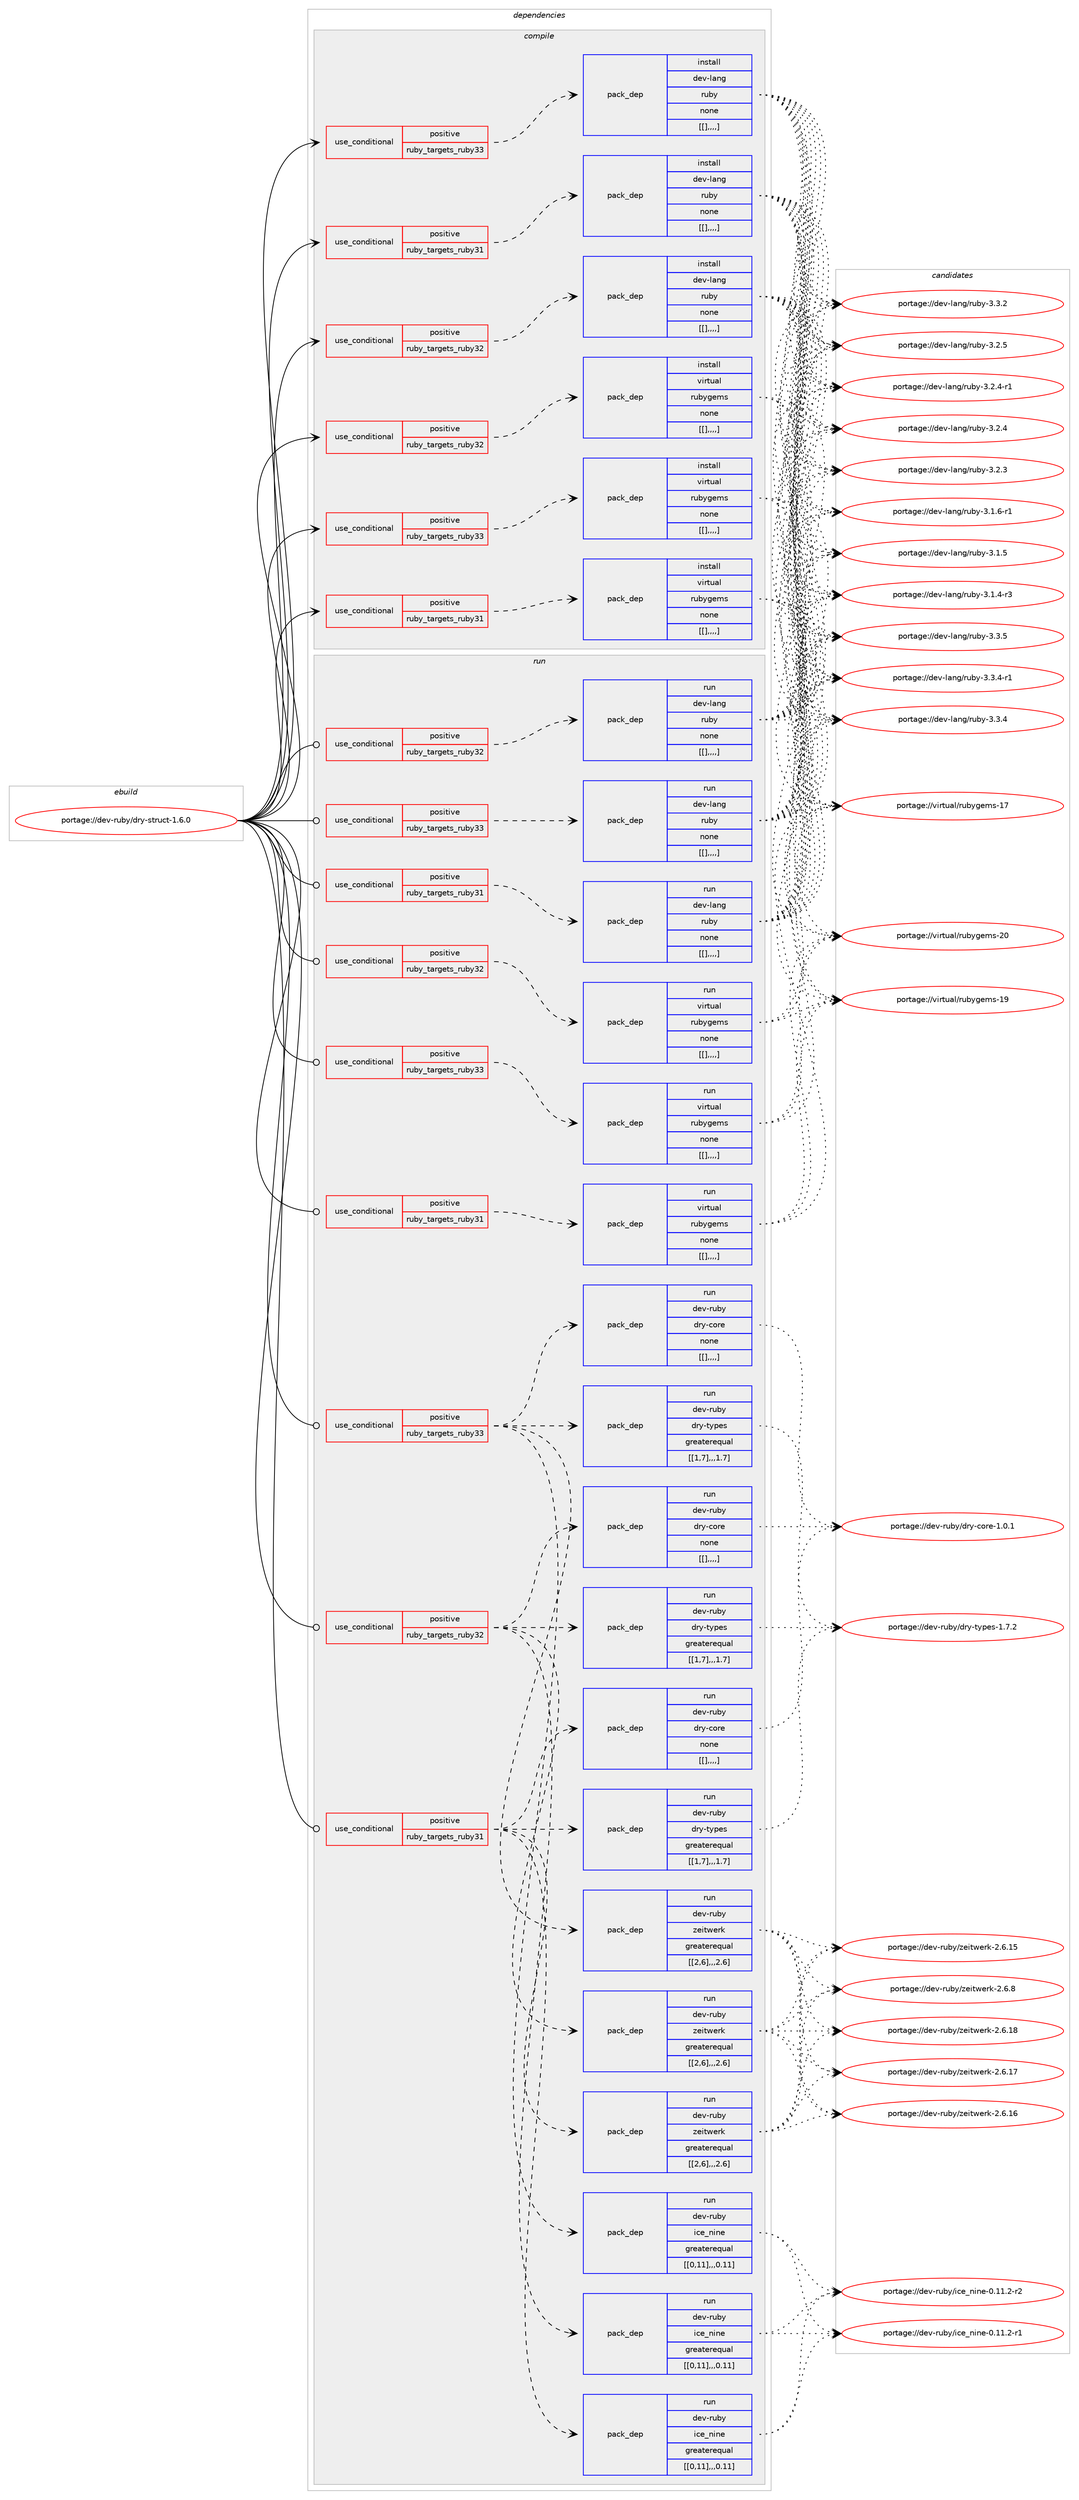 digraph prolog {

# *************
# Graph options
# *************

newrank=true;
concentrate=true;
compound=true;
graph [rankdir=LR,fontname=Helvetica,fontsize=10,ranksep=1.5];#, ranksep=2.5, nodesep=0.2];
edge  [arrowhead=vee];
node  [fontname=Helvetica,fontsize=10];

# **********
# The ebuild
# **********

subgraph cluster_leftcol {
color=gray;
label=<<i>ebuild</i>>;
id [label="portage://dev-ruby/dry-struct-1.6.0", color=red, width=4, href="../dev-ruby/dry-struct-1.6.0.svg"];
}

# ****************
# The dependencies
# ****************

subgraph cluster_midcol {
color=gray;
label=<<i>dependencies</i>>;
subgraph cluster_compile {
fillcolor="#eeeeee";
style=filled;
label=<<i>compile</i>>;
subgraph cond48075 {
dependency184405 [label=<<TABLE BORDER="0" CELLBORDER="1" CELLSPACING="0" CELLPADDING="4"><TR><TD ROWSPAN="3" CELLPADDING="10">use_conditional</TD></TR><TR><TD>positive</TD></TR><TR><TD>ruby_targets_ruby31</TD></TR></TABLE>>, shape=none, color=red];
subgraph pack135040 {
dependency184406 [label=<<TABLE BORDER="0" CELLBORDER="1" CELLSPACING="0" CELLPADDING="4" WIDTH="220"><TR><TD ROWSPAN="6" CELLPADDING="30">pack_dep</TD></TR><TR><TD WIDTH="110">install</TD></TR><TR><TD>dev-lang</TD></TR><TR><TD>ruby</TD></TR><TR><TD>none</TD></TR><TR><TD>[[],,,,]</TD></TR></TABLE>>, shape=none, color=blue];
}
dependency184405:e -> dependency184406:w [weight=20,style="dashed",arrowhead="vee"];
}
id:e -> dependency184405:w [weight=20,style="solid",arrowhead="vee"];
subgraph cond48076 {
dependency184407 [label=<<TABLE BORDER="0" CELLBORDER="1" CELLSPACING="0" CELLPADDING="4"><TR><TD ROWSPAN="3" CELLPADDING="10">use_conditional</TD></TR><TR><TD>positive</TD></TR><TR><TD>ruby_targets_ruby31</TD></TR></TABLE>>, shape=none, color=red];
subgraph pack135041 {
dependency184408 [label=<<TABLE BORDER="0" CELLBORDER="1" CELLSPACING="0" CELLPADDING="4" WIDTH="220"><TR><TD ROWSPAN="6" CELLPADDING="30">pack_dep</TD></TR><TR><TD WIDTH="110">install</TD></TR><TR><TD>virtual</TD></TR><TR><TD>rubygems</TD></TR><TR><TD>none</TD></TR><TR><TD>[[],,,,]</TD></TR></TABLE>>, shape=none, color=blue];
}
dependency184407:e -> dependency184408:w [weight=20,style="dashed",arrowhead="vee"];
}
id:e -> dependency184407:w [weight=20,style="solid",arrowhead="vee"];
subgraph cond48077 {
dependency184409 [label=<<TABLE BORDER="0" CELLBORDER="1" CELLSPACING="0" CELLPADDING="4"><TR><TD ROWSPAN="3" CELLPADDING="10">use_conditional</TD></TR><TR><TD>positive</TD></TR><TR><TD>ruby_targets_ruby32</TD></TR></TABLE>>, shape=none, color=red];
subgraph pack135042 {
dependency184410 [label=<<TABLE BORDER="0" CELLBORDER="1" CELLSPACING="0" CELLPADDING="4" WIDTH="220"><TR><TD ROWSPAN="6" CELLPADDING="30">pack_dep</TD></TR><TR><TD WIDTH="110">install</TD></TR><TR><TD>dev-lang</TD></TR><TR><TD>ruby</TD></TR><TR><TD>none</TD></TR><TR><TD>[[],,,,]</TD></TR></TABLE>>, shape=none, color=blue];
}
dependency184409:e -> dependency184410:w [weight=20,style="dashed",arrowhead="vee"];
}
id:e -> dependency184409:w [weight=20,style="solid",arrowhead="vee"];
subgraph cond48078 {
dependency184411 [label=<<TABLE BORDER="0" CELLBORDER="1" CELLSPACING="0" CELLPADDING="4"><TR><TD ROWSPAN="3" CELLPADDING="10">use_conditional</TD></TR><TR><TD>positive</TD></TR><TR><TD>ruby_targets_ruby32</TD></TR></TABLE>>, shape=none, color=red];
subgraph pack135043 {
dependency184412 [label=<<TABLE BORDER="0" CELLBORDER="1" CELLSPACING="0" CELLPADDING="4" WIDTH="220"><TR><TD ROWSPAN="6" CELLPADDING="30">pack_dep</TD></TR><TR><TD WIDTH="110">install</TD></TR><TR><TD>virtual</TD></TR><TR><TD>rubygems</TD></TR><TR><TD>none</TD></TR><TR><TD>[[],,,,]</TD></TR></TABLE>>, shape=none, color=blue];
}
dependency184411:e -> dependency184412:w [weight=20,style="dashed",arrowhead="vee"];
}
id:e -> dependency184411:w [weight=20,style="solid",arrowhead="vee"];
subgraph cond48079 {
dependency184413 [label=<<TABLE BORDER="0" CELLBORDER="1" CELLSPACING="0" CELLPADDING="4"><TR><TD ROWSPAN="3" CELLPADDING="10">use_conditional</TD></TR><TR><TD>positive</TD></TR><TR><TD>ruby_targets_ruby33</TD></TR></TABLE>>, shape=none, color=red];
subgraph pack135044 {
dependency184414 [label=<<TABLE BORDER="0" CELLBORDER="1" CELLSPACING="0" CELLPADDING="4" WIDTH="220"><TR><TD ROWSPAN="6" CELLPADDING="30">pack_dep</TD></TR><TR><TD WIDTH="110">install</TD></TR><TR><TD>dev-lang</TD></TR><TR><TD>ruby</TD></TR><TR><TD>none</TD></TR><TR><TD>[[],,,,]</TD></TR></TABLE>>, shape=none, color=blue];
}
dependency184413:e -> dependency184414:w [weight=20,style="dashed",arrowhead="vee"];
}
id:e -> dependency184413:w [weight=20,style="solid",arrowhead="vee"];
subgraph cond48080 {
dependency184415 [label=<<TABLE BORDER="0" CELLBORDER="1" CELLSPACING="0" CELLPADDING="4"><TR><TD ROWSPAN="3" CELLPADDING="10">use_conditional</TD></TR><TR><TD>positive</TD></TR><TR><TD>ruby_targets_ruby33</TD></TR></TABLE>>, shape=none, color=red];
subgraph pack135045 {
dependency184416 [label=<<TABLE BORDER="0" CELLBORDER="1" CELLSPACING="0" CELLPADDING="4" WIDTH="220"><TR><TD ROWSPAN="6" CELLPADDING="30">pack_dep</TD></TR><TR><TD WIDTH="110">install</TD></TR><TR><TD>virtual</TD></TR><TR><TD>rubygems</TD></TR><TR><TD>none</TD></TR><TR><TD>[[],,,,]</TD></TR></TABLE>>, shape=none, color=blue];
}
dependency184415:e -> dependency184416:w [weight=20,style="dashed",arrowhead="vee"];
}
id:e -> dependency184415:w [weight=20,style="solid",arrowhead="vee"];
}
subgraph cluster_compileandrun {
fillcolor="#eeeeee";
style=filled;
label=<<i>compile and run</i>>;
}
subgraph cluster_run {
fillcolor="#eeeeee";
style=filled;
label=<<i>run</i>>;
subgraph cond48081 {
dependency184417 [label=<<TABLE BORDER="0" CELLBORDER="1" CELLSPACING="0" CELLPADDING="4"><TR><TD ROWSPAN="3" CELLPADDING="10">use_conditional</TD></TR><TR><TD>positive</TD></TR><TR><TD>ruby_targets_ruby31</TD></TR></TABLE>>, shape=none, color=red];
subgraph pack135046 {
dependency184418 [label=<<TABLE BORDER="0" CELLBORDER="1" CELLSPACING="0" CELLPADDING="4" WIDTH="220"><TR><TD ROWSPAN="6" CELLPADDING="30">pack_dep</TD></TR><TR><TD WIDTH="110">run</TD></TR><TR><TD>dev-lang</TD></TR><TR><TD>ruby</TD></TR><TR><TD>none</TD></TR><TR><TD>[[],,,,]</TD></TR></TABLE>>, shape=none, color=blue];
}
dependency184417:e -> dependency184418:w [weight=20,style="dashed",arrowhead="vee"];
}
id:e -> dependency184417:w [weight=20,style="solid",arrowhead="odot"];
subgraph cond48082 {
dependency184419 [label=<<TABLE BORDER="0" CELLBORDER="1" CELLSPACING="0" CELLPADDING="4"><TR><TD ROWSPAN="3" CELLPADDING="10">use_conditional</TD></TR><TR><TD>positive</TD></TR><TR><TD>ruby_targets_ruby31</TD></TR></TABLE>>, shape=none, color=red];
subgraph pack135047 {
dependency184420 [label=<<TABLE BORDER="0" CELLBORDER="1" CELLSPACING="0" CELLPADDING="4" WIDTH="220"><TR><TD ROWSPAN="6" CELLPADDING="30">pack_dep</TD></TR><TR><TD WIDTH="110">run</TD></TR><TR><TD>dev-ruby</TD></TR><TR><TD>dry-core</TD></TR><TR><TD>none</TD></TR><TR><TD>[[],,,,]</TD></TR></TABLE>>, shape=none, color=blue];
}
dependency184419:e -> dependency184420:w [weight=20,style="dashed",arrowhead="vee"];
subgraph pack135048 {
dependency184421 [label=<<TABLE BORDER="0" CELLBORDER="1" CELLSPACING="0" CELLPADDING="4" WIDTH="220"><TR><TD ROWSPAN="6" CELLPADDING="30">pack_dep</TD></TR><TR><TD WIDTH="110">run</TD></TR><TR><TD>dev-ruby</TD></TR><TR><TD>dry-types</TD></TR><TR><TD>greaterequal</TD></TR><TR><TD>[[1,7],,,1.7]</TD></TR></TABLE>>, shape=none, color=blue];
}
dependency184419:e -> dependency184421:w [weight=20,style="dashed",arrowhead="vee"];
subgraph pack135049 {
dependency184422 [label=<<TABLE BORDER="0" CELLBORDER="1" CELLSPACING="0" CELLPADDING="4" WIDTH="220"><TR><TD ROWSPAN="6" CELLPADDING="30">pack_dep</TD></TR><TR><TD WIDTH="110">run</TD></TR><TR><TD>dev-ruby</TD></TR><TR><TD>ice_nine</TD></TR><TR><TD>greaterequal</TD></TR><TR><TD>[[0,11],,,0.11]</TD></TR></TABLE>>, shape=none, color=blue];
}
dependency184419:e -> dependency184422:w [weight=20,style="dashed",arrowhead="vee"];
subgraph pack135050 {
dependency184423 [label=<<TABLE BORDER="0" CELLBORDER="1" CELLSPACING="0" CELLPADDING="4" WIDTH="220"><TR><TD ROWSPAN="6" CELLPADDING="30">pack_dep</TD></TR><TR><TD WIDTH="110">run</TD></TR><TR><TD>dev-ruby</TD></TR><TR><TD>zeitwerk</TD></TR><TR><TD>greaterequal</TD></TR><TR><TD>[[2,6],,,2.6]</TD></TR></TABLE>>, shape=none, color=blue];
}
dependency184419:e -> dependency184423:w [weight=20,style="dashed",arrowhead="vee"];
}
id:e -> dependency184419:w [weight=20,style="solid",arrowhead="odot"];
subgraph cond48083 {
dependency184424 [label=<<TABLE BORDER="0" CELLBORDER="1" CELLSPACING="0" CELLPADDING="4"><TR><TD ROWSPAN="3" CELLPADDING="10">use_conditional</TD></TR><TR><TD>positive</TD></TR><TR><TD>ruby_targets_ruby31</TD></TR></TABLE>>, shape=none, color=red];
subgraph pack135051 {
dependency184425 [label=<<TABLE BORDER="0" CELLBORDER="1" CELLSPACING="0" CELLPADDING="4" WIDTH="220"><TR><TD ROWSPAN="6" CELLPADDING="30">pack_dep</TD></TR><TR><TD WIDTH="110">run</TD></TR><TR><TD>virtual</TD></TR><TR><TD>rubygems</TD></TR><TR><TD>none</TD></TR><TR><TD>[[],,,,]</TD></TR></TABLE>>, shape=none, color=blue];
}
dependency184424:e -> dependency184425:w [weight=20,style="dashed",arrowhead="vee"];
}
id:e -> dependency184424:w [weight=20,style="solid",arrowhead="odot"];
subgraph cond48084 {
dependency184426 [label=<<TABLE BORDER="0" CELLBORDER="1" CELLSPACING="0" CELLPADDING="4"><TR><TD ROWSPAN="3" CELLPADDING="10">use_conditional</TD></TR><TR><TD>positive</TD></TR><TR><TD>ruby_targets_ruby32</TD></TR></TABLE>>, shape=none, color=red];
subgraph pack135052 {
dependency184427 [label=<<TABLE BORDER="0" CELLBORDER="1" CELLSPACING="0" CELLPADDING="4" WIDTH="220"><TR><TD ROWSPAN="6" CELLPADDING="30">pack_dep</TD></TR><TR><TD WIDTH="110">run</TD></TR><TR><TD>dev-lang</TD></TR><TR><TD>ruby</TD></TR><TR><TD>none</TD></TR><TR><TD>[[],,,,]</TD></TR></TABLE>>, shape=none, color=blue];
}
dependency184426:e -> dependency184427:w [weight=20,style="dashed",arrowhead="vee"];
}
id:e -> dependency184426:w [weight=20,style="solid",arrowhead="odot"];
subgraph cond48085 {
dependency184428 [label=<<TABLE BORDER="0" CELLBORDER="1" CELLSPACING="0" CELLPADDING="4"><TR><TD ROWSPAN="3" CELLPADDING="10">use_conditional</TD></TR><TR><TD>positive</TD></TR><TR><TD>ruby_targets_ruby32</TD></TR></TABLE>>, shape=none, color=red];
subgraph pack135053 {
dependency184429 [label=<<TABLE BORDER="0" CELLBORDER="1" CELLSPACING="0" CELLPADDING="4" WIDTH="220"><TR><TD ROWSPAN="6" CELLPADDING="30">pack_dep</TD></TR><TR><TD WIDTH="110">run</TD></TR><TR><TD>dev-ruby</TD></TR><TR><TD>dry-core</TD></TR><TR><TD>none</TD></TR><TR><TD>[[],,,,]</TD></TR></TABLE>>, shape=none, color=blue];
}
dependency184428:e -> dependency184429:w [weight=20,style="dashed",arrowhead="vee"];
subgraph pack135054 {
dependency184430 [label=<<TABLE BORDER="0" CELLBORDER="1" CELLSPACING="0" CELLPADDING="4" WIDTH="220"><TR><TD ROWSPAN="6" CELLPADDING="30">pack_dep</TD></TR><TR><TD WIDTH="110">run</TD></TR><TR><TD>dev-ruby</TD></TR><TR><TD>dry-types</TD></TR><TR><TD>greaterequal</TD></TR><TR><TD>[[1,7],,,1.7]</TD></TR></TABLE>>, shape=none, color=blue];
}
dependency184428:e -> dependency184430:w [weight=20,style="dashed",arrowhead="vee"];
subgraph pack135055 {
dependency184431 [label=<<TABLE BORDER="0" CELLBORDER="1" CELLSPACING="0" CELLPADDING="4" WIDTH="220"><TR><TD ROWSPAN="6" CELLPADDING="30">pack_dep</TD></TR><TR><TD WIDTH="110">run</TD></TR><TR><TD>dev-ruby</TD></TR><TR><TD>ice_nine</TD></TR><TR><TD>greaterequal</TD></TR><TR><TD>[[0,11],,,0.11]</TD></TR></TABLE>>, shape=none, color=blue];
}
dependency184428:e -> dependency184431:w [weight=20,style="dashed",arrowhead="vee"];
subgraph pack135056 {
dependency184432 [label=<<TABLE BORDER="0" CELLBORDER="1" CELLSPACING="0" CELLPADDING="4" WIDTH="220"><TR><TD ROWSPAN="6" CELLPADDING="30">pack_dep</TD></TR><TR><TD WIDTH="110">run</TD></TR><TR><TD>dev-ruby</TD></TR><TR><TD>zeitwerk</TD></TR><TR><TD>greaterequal</TD></TR><TR><TD>[[2,6],,,2.6]</TD></TR></TABLE>>, shape=none, color=blue];
}
dependency184428:e -> dependency184432:w [weight=20,style="dashed",arrowhead="vee"];
}
id:e -> dependency184428:w [weight=20,style="solid",arrowhead="odot"];
subgraph cond48086 {
dependency184433 [label=<<TABLE BORDER="0" CELLBORDER="1" CELLSPACING="0" CELLPADDING="4"><TR><TD ROWSPAN="3" CELLPADDING="10">use_conditional</TD></TR><TR><TD>positive</TD></TR><TR><TD>ruby_targets_ruby32</TD></TR></TABLE>>, shape=none, color=red];
subgraph pack135057 {
dependency184434 [label=<<TABLE BORDER="0" CELLBORDER="1" CELLSPACING="0" CELLPADDING="4" WIDTH="220"><TR><TD ROWSPAN="6" CELLPADDING="30">pack_dep</TD></TR><TR><TD WIDTH="110">run</TD></TR><TR><TD>virtual</TD></TR><TR><TD>rubygems</TD></TR><TR><TD>none</TD></TR><TR><TD>[[],,,,]</TD></TR></TABLE>>, shape=none, color=blue];
}
dependency184433:e -> dependency184434:w [weight=20,style="dashed",arrowhead="vee"];
}
id:e -> dependency184433:w [weight=20,style="solid",arrowhead="odot"];
subgraph cond48087 {
dependency184435 [label=<<TABLE BORDER="0" CELLBORDER="1" CELLSPACING="0" CELLPADDING="4"><TR><TD ROWSPAN="3" CELLPADDING="10">use_conditional</TD></TR><TR><TD>positive</TD></TR><TR><TD>ruby_targets_ruby33</TD></TR></TABLE>>, shape=none, color=red];
subgraph pack135058 {
dependency184436 [label=<<TABLE BORDER="0" CELLBORDER="1" CELLSPACING="0" CELLPADDING="4" WIDTH="220"><TR><TD ROWSPAN="6" CELLPADDING="30">pack_dep</TD></TR><TR><TD WIDTH="110">run</TD></TR><TR><TD>dev-lang</TD></TR><TR><TD>ruby</TD></TR><TR><TD>none</TD></TR><TR><TD>[[],,,,]</TD></TR></TABLE>>, shape=none, color=blue];
}
dependency184435:e -> dependency184436:w [weight=20,style="dashed",arrowhead="vee"];
}
id:e -> dependency184435:w [weight=20,style="solid",arrowhead="odot"];
subgraph cond48088 {
dependency184437 [label=<<TABLE BORDER="0" CELLBORDER="1" CELLSPACING="0" CELLPADDING="4"><TR><TD ROWSPAN="3" CELLPADDING="10">use_conditional</TD></TR><TR><TD>positive</TD></TR><TR><TD>ruby_targets_ruby33</TD></TR></TABLE>>, shape=none, color=red];
subgraph pack135059 {
dependency184438 [label=<<TABLE BORDER="0" CELLBORDER="1" CELLSPACING="0" CELLPADDING="4" WIDTH="220"><TR><TD ROWSPAN="6" CELLPADDING="30">pack_dep</TD></TR><TR><TD WIDTH="110">run</TD></TR><TR><TD>dev-ruby</TD></TR><TR><TD>dry-core</TD></TR><TR><TD>none</TD></TR><TR><TD>[[],,,,]</TD></TR></TABLE>>, shape=none, color=blue];
}
dependency184437:e -> dependency184438:w [weight=20,style="dashed",arrowhead="vee"];
subgraph pack135060 {
dependency184439 [label=<<TABLE BORDER="0" CELLBORDER="1" CELLSPACING="0" CELLPADDING="4" WIDTH="220"><TR><TD ROWSPAN="6" CELLPADDING="30">pack_dep</TD></TR><TR><TD WIDTH="110">run</TD></TR><TR><TD>dev-ruby</TD></TR><TR><TD>dry-types</TD></TR><TR><TD>greaterequal</TD></TR><TR><TD>[[1,7],,,1.7]</TD></TR></TABLE>>, shape=none, color=blue];
}
dependency184437:e -> dependency184439:w [weight=20,style="dashed",arrowhead="vee"];
subgraph pack135061 {
dependency184440 [label=<<TABLE BORDER="0" CELLBORDER="1" CELLSPACING="0" CELLPADDING="4" WIDTH="220"><TR><TD ROWSPAN="6" CELLPADDING="30">pack_dep</TD></TR><TR><TD WIDTH="110">run</TD></TR><TR><TD>dev-ruby</TD></TR><TR><TD>ice_nine</TD></TR><TR><TD>greaterequal</TD></TR><TR><TD>[[0,11],,,0.11]</TD></TR></TABLE>>, shape=none, color=blue];
}
dependency184437:e -> dependency184440:w [weight=20,style="dashed",arrowhead="vee"];
subgraph pack135062 {
dependency184441 [label=<<TABLE BORDER="0" CELLBORDER="1" CELLSPACING="0" CELLPADDING="4" WIDTH="220"><TR><TD ROWSPAN="6" CELLPADDING="30">pack_dep</TD></TR><TR><TD WIDTH="110">run</TD></TR><TR><TD>dev-ruby</TD></TR><TR><TD>zeitwerk</TD></TR><TR><TD>greaterequal</TD></TR><TR><TD>[[2,6],,,2.6]</TD></TR></TABLE>>, shape=none, color=blue];
}
dependency184437:e -> dependency184441:w [weight=20,style="dashed",arrowhead="vee"];
}
id:e -> dependency184437:w [weight=20,style="solid",arrowhead="odot"];
subgraph cond48089 {
dependency184442 [label=<<TABLE BORDER="0" CELLBORDER="1" CELLSPACING="0" CELLPADDING="4"><TR><TD ROWSPAN="3" CELLPADDING="10">use_conditional</TD></TR><TR><TD>positive</TD></TR><TR><TD>ruby_targets_ruby33</TD></TR></TABLE>>, shape=none, color=red];
subgraph pack135063 {
dependency184443 [label=<<TABLE BORDER="0" CELLBORDER="1" CELLSPACING="0" CELLPADDING="4" WIDTH="220"><TR><TD ROWSPAN="6" CELLPADDING="30">pack_dep</TD></TR><TR><TD WIDTH="110">run</TD></TR><TR><TD>virtual</TD></TR><TR><TD>rubygems</TD></TR><TR><TD>none</TD></TR><TR><TD>[[],,,,]</TD></TR></TABLE>>, shape=none, color=blue];
}
dependency184442:e -> dependency184443:w [weight=20,style="dashed",arrowhead="vee"];
}
id:e -> dependency184442:w [weight=20,style="solid",arrowhead="odot"];
}
}

# **************
# The candidates
# **************

subgraph cluster_choices {
rank=same;
color=gray;
label=<<i>candidates</i>>;

subgraph choice135040 {
color=black;
nodesep=1;
choice10010111845108971101034711411798121455146514653 [label="portage://dev-lang/ruby-3.3.5", color=red, width=4,href="../dev-lang/ruby-3.3.5.svg"];
choice100101118451089711010347114117981214551465146524511449 [label="portage://dev-lang/ruby-3.3.4-r1", color=red, width=4,href="../dev-lang/ruby-3.3.4-r1.svg"];
choice10010111845108971101034711411798121455146514652 [label="portage://dev-lang/ruby-3.3.4", color=red, width=4,href="../dev-lang/ruby-3.3.4.svg"];
choice10010111845108971101034711411798121455146514650 [label="portage://dev-lang/ruby-3.3.2", color=red, width=4,href="../dev-lang/ruby-3.3.2.svg"];
choice10010111845108971101034711411798121455146504653 [label="portage://dev-lang/ruby-3.2.5", color=red, width=4,href="../dev-lang/ruby-3.2.5.svg"];
choice100101118451089711010347114117981214551465046524511449 [label="portage://dev-lang/ruby-3.2.4-r1", color=red, width=4,href="../dev-lang/ruby-3.2.4-r1.svg"];
choice10010111845108971101034711411798121455146504652 [label="portage://dev-lang/ruby-3.2.4", color=red, width=4,href="../dev-lang/ruby-3.2.4.svg"];
choice10010111845108971101034711411798121455146504651 [label="portage://dev-lang/ruby-3.2.3", color=red, width=4,href="../dev-lang/ruby-3.2.3.svg"];
choice100101118451089711010347114117981214551464946544511449 [label="portage://dev-lang/ruby-3.1.6-r1", color=red, width=4,href="../dev-lang/ruby-3.1.6-r1.svg"];
choice10010111845108971101034711411798121455146494653 [label="portage://dev-lang/ruby-3.1.5", color=red, width=4,href="../dev-lang/ruby-3.1.5.svg"];
choice100101118451089711010347114117981214551464946524511451 [label="portage://dev-lang/ruby-3.1.4-r3", color=red, width=4,href="../dev-lang/ruby-3.1.4-r3.svg"];
dependency184406:e -> choice10010111845108971101034711411798121455146514653:w [style=dotted,weight="100"];
dependency184406:e -> choice100101118451089711010347114117981214551465146524511449:w [style=dotted,weight="100"];
dependency184406:e -> choice10010111845108971101034711411798121455146514652:w [style=dotted,weight="100"];
dependency184406:e -> choice10010111845108971101034711411798121455146514650:w [style=dotted,weight="100"];
dependency184406:e -> choice10010111845108971101034711411798121455146504653:w [style=dotted,weight="100"];
dependency184406:e -> choice100101118451089711010347114117981214551465046524511449:w [style=dotted,weight="100"];
dependency184406:e -> choice10010111845108971101034711411798121455146504652:w [style=dotted,weight="100"];
dependency184406:e -> choice10010111845108971101034711411798121455146504651:w [style=dotted,weight="100"];
dependency184406:e -> choice100101118451089711010347114117981214551464946544511449:w [style=dotted,weight="100"];
dependency184406:e -> choice10010111845108971101034711411798121455146494653:w [style=dotted,weight="100"];
dependency184406:e -> choice100101118451089711010347114117981214551464946524511451:w [style=dotted,weight="100"];
}
subgraph choice135041 {
color=black;
nodesep=1;
choice118105114116117971084711411798121103101109115455048 [label="portage://virtual/rubygems-20", color=red, width=4,href="../virtual/rubygems-20.svg"];
choice118105114116117971084711411798121103101109115454957 [label="portage://virtual/rubygems-19", color=red, width=4,href="../virtual/rubygems-19.svg"];
choice118105114116117971084711411798121103101109115454955 [label="portage://virtual/rubygems-17", color=red, width=4,href="../virtual/rubygems-17.svg"];
dependency184408:e -> choice118105114116117971084711411798121103101109115455048:w [style=dotted,weight="100"];
dependency184408:e -> choice118105114116117971084711411798121103101109115454957:w [style=dotted,weight="100"];
dependency184408:e -> choice118105114116117971084711411798121103101109115454955:w [style=dotted,weight="100"];
}
subgraph choice135042 {
color=black;
nodesep=1;
choice10010111845108971101034711411798121455146514653 [label="portage://dev-lang/ruby-3.3.5", color=red, width=4,href="../dev-lang/ruby-3.3.5.svg"];
choice100101118451089711010347114117981214551465146524511449 [label="portage://dev-lang/ruby-3.3.4-r1", color=red, width=4,href="../dev-lang/ruby-3.3.4-r1.svg"];
choice10010111845108971101034711411798121455146514652 [label="portage://dev-lang/ruby-3.3.4", color=red, width=4,href="../dev-lang/ruby-3.3.4.svg"];
choice10010111845108971101034711411798121455146514650 [label="portage://dev-lang/ruby-3.3.2", color=red, width=4,href="../dev-lang/ruby-3.3.2.svg"];
choice10010111845108971101034711411798121455146504653 [label="portage://dev-lang/ruby-3.2.5", color=red, width=4,href="../dev-lang/ruby-3.2.5.svg"];
choice100101118451089711010347114117981214551465046524511449 [label="portage://dev-lang/ruby-3.2.4-r1", color=red, width=4,href="../dev-lang/ruby-3.2.4-r1.svg"];
choice10010111845108971101034711411798121455146504652 [label="portage://dev-lang/ruby-3.2.4", color=red, width=4,href="../dev-lang/ruby-3.2.4.svg"];
choice10010111845108971101034711411798121455146504651 [label="portage://dev-lang/ruby-3.2.3", color=red, width=4,href="../dev-lang/ruby-3.2.3.svg"];
choice100101118451089711010347114117981214551464946544511449 [label="portage://dev-lang/ruby-3.1.6-r1", color=red, width=4,href="../dev-lang/ruby-3.1.6-r1.svg"];
choice10010111845108971101034711411798121455146494653 [label="portage://dev-lang/ruby-3.1.5", color=red, width=4,href="../dev-lang/ruby-3.1.5.svg"];
choice100101118451089711010347114117981214551464946524511451 [label="portage://dev-lang/ruby-3.1.4-r3", color=red, width=4,href="../dev-lang/ruby-3.1.4-r3.svg"];
dependency184410:e -> choice10010111845108971101034711411798121455146514653:w [style=dotted,weight="100"];
dependency184410:e -> choice100101118451089711010347114117981214551465146524511449:w [style=dotted,weight="100"];
dependency184410:e -> choice10010111845108971101034711411798121455146514652:w [style=dotted,weight="100"];
dependency184410:e -> choice10010111845108971101034711411798121455146514650:w [style=dotted,weight="100"];
dependency184410:e -> choice10010111845108971101034711411798121455146504653:w [style=dotted,weight="100"];
dependency184410:e -> choice100101118451089711010347114117981214551465046524511449:w [style=dotted,weight="100"];
dependency184410:e -> choice10010111845108971101034711411798121455146504652:w [style=dotted,weight="100"];
dependency184410:e -> choice10010111845108971101034711411798121455146504651:w [style=dotted,weight="100"];
dependency184410:e -> choice100101118451089711010347114117981214551464946544511449:w [style=dotted,weight="100"];
dependency184410:e -> choice10010111845108971101034711411798121455146494653:w [style=dotted,weight="100"];
dependency184410:e -> choice100101118451089711010347114117981214551464946524511451:w [style=dotted,weight="100"];
}
subgraph choice135043 {
color=black;
nodesep=1;
choice118105114116117971084711411798121103101109115455048 [label="portage://virtual/rubygems-20", color=red, width=4,href="../virtual/rubygems-20.svg"];
choice118105114116117971084711411798121103101109115454957 [label="portage://virtual/rubygems-19", color=red, width=4,href="../virtual/rubygems-19.svg"];
choice118105114116117971084711411798121103101109115454955 [label="portage://virtual/rubygems-17", color=red, width=4,href="../virtual/rubygems-17.svg"];
dependency184412:e -> choice118105114116117971084711411798121103101109115455048:w [style=dotted,weight="100"];
dependency184412:e -> choice118105114116117971084711411798121103101109115454957:w [style=dotted,weight="100"];
dependency184412:e -> choice118105114116117971084711411798121103101109115454955:w [style=dotted,weight="100"];
}
subgraph choice135044 {
color=black;
nodesep=1;
choice10010111845108971101034711411798121455146514653 [label="portage://dev-lang/ruby-3.3.5", color=red, width=4,href="../dev-lang/ruby-3.3.5.svg"];
choice100101118451089711010347114117981214551465146524511449 [label="portage://dev-lang/ruby-3.3.4-r1", color=red, width=4,href="../dev-lang/ruby-3.3.4-r1.svg"];
choice10010111845108971101034711411798121455146514652 [label="portage://dev-lang/ruby-3.3.4", color=red, width=4,href="../dev-lang/ruby-3.3.4.svg"];
choice10010111845108971101034711411798121455146514650 [label="portage://dev-lang/ruby-3.3.2", color=red, width=4,href="../dev-lang/ruby-3.3.2.svg"];
choice10010111845108971101034711411798121455146504653 [label="portage://dev-lang/ruby-3.2.5", color=red, width=4,href="../dev-lang/ruby-3.2.5.svg"];
choice100101118451089711010347114117981214551465046524511449 [label="portage://dev-lang/ruby-3.2.4-r1", color=red, width=4,href="../dev-lang/ruby-3.2.4-r1.svg"];
choice10010111845108971101034711411798121455146504652 [label="portage://dev-lang/ruby-3.2.4", color=red, width=4,href="../dev-lang/ruby-3.2.4.svg"];
choice10010111845108971101034711411798121455146504651 [label="portage://dev-lang/ruby-3.2.3", color=red, width=4,href="../dev-lang/ruby-3.2.3.svg"];
choice100101118451089711010347114117981214551464946544511449 [label="portage://dev-lang/ruby-3.1.6-r1", color=red, width=4,href="../dev-lang/ruby-3.1.6-r1.svg"];
choice10010111845108971101034711411798121455146494653 [label="portage://dev-lang/ruby-3.1.5", color=red, width=4,href="../dev-lang/ruby-3.1.5.svg"];
choice100101118451089711010347114117981214551464946524511451 [label="portage://dev-lang/ruby-3.1.4-r3", color=red, width=4,href="../dev-lang/ruby-3.1.4-r3.svg"];
dependency184414:e -> choice10010111845108971101034711411798121455146514653:w [style=dotted,weight="100"];
dependency184414:e -> choice100101118451089711010347114117981214551465146524511449:w [style=dotted,weight="100"];
dependency184414:e -> choice10010111845108971101034711411798121455146514652:w [style=dotted,weight="100"];
dependency184414:e -> choice10010111845108971101034711411798121455146514650:w [style=dotted,weight="100"];
dependency184414:e -> choice10010111845108971101034711411798121455146504653:w [style=dotted,weight="100"];
dependency184414:e -> choice100101118451089711010347114117981214551465046524511449:w [style=dotted,weight="100"];
dependency184414:e -> choice10010111845108971101034711411798121455146504652:w [style=dotted,weight="100"];
dependency184414:e -> choice10010111845108971101034711411798121455146504651:w [style=dotted,weight="100"];
dependency184414:e -> choice100101118451089711010347114117981214551464946544511449:w [style=dotted,weight="100"];
dependency184414:e -> choice10010111845108971101034711411798121455146494653:w [style=dotted,weight="100"];
dependency184414:e -> choice100101118451089711010347114117981214551464946524511451:w [style=dotted,weight="100"];
}
subgraph choice135045 {
color=black;
nodesep=1;
choice118105114116117971084711411798121103101109115455048 [label="portage://virtual/rubygems-20", color=red, width=4,href="../virtual/rubygems-20.svg"];
choice118105114116117971084711411798121103101109115454957 [label="portage://virtual/rubygems-19", color=red, width=4,href="../virtual/rubygems-19.svg"];
choice118105114116117971084711411798121103101109115454955 [label="portage://virtual/rubygems-17", color=red, width=4,href="../virtual/rubygems-17.svg"];
dependency184416:e -> choice118105114116117971084711411798121103101109115455048:w [style=dotted,weight="100"];
dependency184416:e -> choice118105114116117971084711411798121103101109115454957:w [style=dotted,weight="100"];
dependency184416:e -> choice118105114116117971084711411798121103101109115454955:w [style=dotted,weight="100"];
}
subgraph choice135046 {
color=black;
nodesep=1;
choice10010111845108971101034711411798121455146514653 [label="portage://dev-lang/ruby-3.3.5", color=red, width=4,href="../dev-lang/ruby-3.3.5.svg"];
choice100101118451089711010347114117981214551465146524511449 [label="portage://dev-lang/ruby-3.3.4-r1", color=red, width=4,href="../dev-lang/ruby-3.3.4-r1.svg"];
choice10010111845108971101034711411798121455146514652 [label="portage://dev-lang/ruby-3.3.4", color=red, width=4,href="../dev-lang/ruby-3.3.4.svg"];
choice10010111845108971101034711411798121455146514650 [label="portage://dev-lang/ruby-3.3.2", color=red, width=4,href="../dev-lang/ruby-3.3.2.svg"];
choice10010111845108971101034711411798121455146504653 [label="portage://dev-lang/ruby-3.2.5", color=red, width=4,href="../dev-lang/ruby-3.2.5.svg"];
choice100101118451089711010347114117981214551465046524511449 [label="portage://dev-lang/ruby-3.2.4-r1", color=red, width=4,href="../dev-lang/ruby-3.2.4-r1.svg"];
choice10010111845108971101034711411798121455146504652 [label="portage://dev-lang/ruby-3.2.4", color=red, width=4,href="../dev-lang/ruby-3.2.4.svg"];
choice10010111845108971101034711411798121455146504651 [label="portage://dev-lang/ruby-3.2.3", color=red, width=4,href="../dev-lang/ruby-3.2.3.svg"];
choice100101118451089711010347114117981214551464946544511449 [label="portage://dev-lang/ruby-3.1.6-r1", color=red, width=4,href="../dev-lang/ruby-3.1.6-r1.svg"];
choice10010111845108971101034711411798121455146494653 [label="portage://dev-lang/ruby-3.1.5", color=red, width=4,href="../dev-lang/ruby-3.1.5.svg"];
choice100101118451089711010347114117981214551464946524511451 [label="portage://dev-lang/ruby-3.1.4-r3", color=red, width=4,href="../dev-lang/ruby-3.1.4-r3.svg"];
dependency184418:e -> choice10010111845108971101034711411798121455146514653:w [style=dotted,weight="100"];
dependency184418:e -> choice100101118451089711010347114117981214551465146524511449:w [style=dotted,weight="100"];
dependency184418:e -> choice10010111845108971101034711411798121455146514652:w [style=dotted,weight="100"];
dependency184418:e -> choice10010111845108971101034711411798121455146514650:w [style=dotted,weight="100"];
dependency184418:e -> choice10010111845108971101034711411798121455146504653:w [style=dotted,weight="100"];
dependency184418:e -> choice100101118451089711010347114117981214551465046524511449:w [style=dotted,weight="100"];
dependency184418:e -> choice10010111845108971101034711411798121455146504652:w [style=dotted,weight="100"];
dependency184418:e -> choice10010111845108971101034711411798121455146504651:w [style=dotted,weight="100"];
dependency184418:e -> choice100101118451089711010347114117981214551464946544511449:w [style=dotted,weight="100"];
dependency184418:e -> choice10010111845108971101034711411798121455146494653:w [style=dotted,weight="100"];
dependency184418:e -> choice100101118451089711010347114117981214551464946524511451:w [style=dotted,weight="100"];
}
subgraph choice135047 {
color=black;
nodesep=1;
choice1001011184511411798121471001141214599111114101454946484649 [label="portage://dev-ruby/dry-core-1.0.1", color=red, width=4,href="../dev-ruby/dry-core-1.0.1.svg"];
dependency184420:e -> choice1001011184511411798121471001141214599111114101454946484649:w [style=dotted,weight="100"];
}
subgraph choice135048 {
color=black;
nodesep=1;
choice10010111845114117981214710011412145116121112101115454946554650 [label="portage://dev-ruby/dry-types-1.7.2", color=red, width=4,href="../dev-ruby/dry-types-1.7.2.svg"];
dependency184421:e -> choice10010111845114117981214710011412145116121112101115454946554650:w [style=dotted,weight="100"];
}
subgraph choice135049 {
color=black;
nodesep=1;
choice1001011184511411798121471059910195110105110101454846494946504511450 [label="portage://dev-ruby/ice_nine-0.11.2-r2", color=red, width=4,href="../dev-ruby/ice_nine-0.11.2-r2.svg"];
choice1001011184511411798121471059910195110105110101454846494946504511449 [label="portage://dev-ruby/ice_nine-0.11.2-r1", color=red, width=4,href="../dev-ruby/ice_nine-0.11.2-r1.svg"];
dependency184422:e -> choice1001011184511411798121471059910195110105110101454846494946504511450:w [style=dotted,weight="100"];
dependency184422:e -> choice1001011184511411798121471059910195110105110101454846494946504511449:w [style=dotted,weight="100"];
}
subgraph choice135050 {
color=black;
nodesep=1;
choice10010111845114117981214712210110511611910111410745504654464956 [label="portage://dev-ruby/zeitwerk-2.6.18", color=red, width=4,href="../dev-ruby/zeitwerk-2.6.18.svg"];
choice10010111845114117981214712210110511611910111410745504654464955 [label="portage://dev-ruby/zeitwerk-2.6.17", color=red, width=4,href="../dev-ruby/zeitwerk-2.6.17.svg"];
choice10010111845114117981214712210110511611910111410745504654464954 [label="portage://dev-ruby/zeitwerk-2.6.16", color=red, width=4,href="../dev-ruby/zeitwerk-2.6.16.svg"];
choice10010111845114117981214712210110511611910111410745504654464953 [label="portage://dev-ruby/zeitwerk-2.6.15", color=red, width=4,href="../dev-ruby/zeitwerk-2.6.15.svg"];
choice100101118451141179812147122101105116119101114107455046544656 [label="portage://dev-ruby/zeitwerk-2.6.8", color=red, width=4,href="../dev-ruby/zeitwerk-2.6.8.svg"];
dependency184423:e -> choice10010111845114117981214712210110511611910111410745504654464956:w [style=dotted,weight="100"];
dependency184423:e -> choice10010111845114117981214712210110511611910111410745504654464955:w [style=dotted,weight="100"];
dependency184423:e -> choice10010111845114117981214712210110511611910111410745504654464954:w [style=dotted,weight="100"];
dependency184423:e -> choice10010111845114117981214712210110511611910111410745504654464953:w [style=dotted,weight="100"];
dependency184423:e -> choice100101118451141179812147122101105116119101114107455046544656:w [style=dotted,weight="100"];
}
subgraph choice135051 {
color=black;
nodesep=1;
choice118105114116117971084711411798121103101109115455048 [label="portage://virtual/rubygems-20", color=red, width=4,href="../virtual/rubygems-20.svg"];
choice118105114116117971084711411798121103101109115454957 [label="portage://virtual/rubygems-19", color=red, width=4,href="../virtual/rubygems-19.svg"];
choice118105114116117971084711411798121103101109115454955 [label="portage://virtual/rubygems-17", color=red, width=4,href="../virtual/rubygems-17.svg"];
dependency184425:e -> choice118105114116117971084711411798121103101109115455048:w [style=dotted,weight="100"];
dependency184425:e -> choice118105114116117971084711411798121103101109115454957:w [style=dotted,weight="100"];
dependency184425:e -> choice118105114116117971084711411798121103101109115454955:w [style=dotted,weight="100"];
}
subgraph choice135052 {
color=black;
nodesep=1;
choice10010111845108971101034711411798121455146514653 [label="portage://dev-lang/ruby-3.3.5", color=red, width=4,href="../dev-lang/ruby-3.3.5.svg"];
choice100101118451089711010347114117981214551465146524511449 [label="portage://dev-lang/ruby-3.3.4-r1", color=red, width=4,href="../dev-lang/ruby-3.3.4-r1.svg"];
choice10010111845108971101034711411798121455146514652 [label="portage://dev-lang/ruby-3.3.4", color=red, width=4,href="../dev-lang/ruby-3.3.4.svg"];
choice10010111845108971101034711411798121455146514650 [label="portage://dev-lang/ruby-3.3.2", color=red, width=4,href="../dev-lang/ruby-3.3.2.svg"];
choice10010111845108971101034711411798121455146504653 [label="portage://dev-lang/ruby-3.2.5", color=red, width=4,href="../dev-lang/ruby-3.2.5.svg"];
choice100101118451089711010347114117981214551465046524511449 [label="portage://dev-lang/ruby-3.2.4-r1", color=red, width=4,href="../dev-lang/ruby-3.2.4-r1.svg"];
choice10010111845108971101034711411798121455146504652 [label="portage://dev-lang/ruby-3.2.4", color=red, width=4,href="../dev-lang/ruby-3.2.4.svg"];
choice10010111845108971101034711411798121455146504651 [label="portage://dev-lang/ruby-3.2.3", color=red, width=4,href="../dev-lang/ruby-3.2.3.svg"];
choice100101118451089711010347114117981214551464946544511449 [label="portage://dev-lang/ruby-3.1.6-r1", color=red, width=4,href="../dev-lang/ruby-3.1.6-r1.svg"];
choice10010111845108971101034711411798121455146494653 [label="portage://dev-lang/ruby-3.1.5", color=red, width=4,href="../dev-lang/ruby-3.1.5.svg"];
choice100101118451089711010347114117981214551464946524511451 [label="portage://dev-lang/ruby-3.1.4-r3", color=red, width=4,href="../dev-lang/ruby-3.1.4-r3.svg"];
dependency184427:e -> choice10010111845108971101034711411798121455146514653:w [style=dotted,weight="100"];
dependency184427:e -> choice100101118451089711010347114117981214551465146524511449:w [style=dotted,weight="100"];
dependency184427:e -> choice10010111845108971101034711411798121455146514652:w [style=dotted,weight="100"];
dependency184427:e -> choice10010111845108971101034711411798121455146514650:w [style=dotted,weight="100"];
dependency184427:e -> choice10010111845108971101034711411798121455146504653:w [style=dotted,weight="100"];
dependency184427:e -> choice100101118451089711010347114117981214551465046524511449:w [style=dotted,weight="100"];
dependency184427:e -> choice10010111845108971101034711411798121455146504652:w [style=dotted,weight="100"];
dependency184427:e -> choice10010111845108971101034711411798121455146504651:w [style=dotted,weight="100"];
dependency184427:e -> choice100101118451089711010347114117981214551464946544511449:w [style=dotted,weight="100"];
dependency184427:e -> choice10010111845108971101034711411798121455146494653:w [style=dotted,weight="100"];
dependency184427:e -> choice100101118451089711010347114117981214551464946524511451:w [style=dotted,weight="100"];
}
subgraph choice135053 {
color=black;
nodesep=1;
choice1001011184511411798121471001141214599111114101454946484649 [label="portage://dev-ruby/dry-core-1.0.1", color=red, width=4,href="../dev-ruby/dry-core-1.0.1.svg"];
dependency184429:e -> choice1001011184511411798121471001141214599111114101454946484649:w [style=dotted,weight="100"];
}
subgraph choice135054 {
color=black;
nodesep=1;
choice10010111845114117981214710011412145116121112101115454946554650 [label="portage://dev-ruby/dry-types-1.7.2", color=red, width=4,href="../dev-ruby/dry-types-1.7.2.svg"];
dependency184430:e -> choice10010111845114117981214710011412145116121112101115454946554650:w [style=dotted,weight="100"];
}
subgraph choice135055 {
color=black;
nodesep=1;
choice1001011184511411798121471059910195110105110101454846494946504511450 [label="portage://dev-ruby/ice_nine-0.11.2-r2", color=red, width=4,href="../dev-ruby/ice_nine-0.11.2-r2.svg"];
choice1001011184511411798121471059910195110105110101454846494946504511449 [label="portage://dev-ruby/ice_nine-0.11.2-r1", color=red, width=4,href="../dev-ruby/ice_nine-0.11.2-r1.svg"];
dependency184431:e -> choice1001011184511411798121471059910195110105110101454846494946504511450:w [style=dotted,weight="100"];
dependency184431:e -> choice1001011184511411798121471059910195110105110101454846494946504511449:w [style=dotted,weight="100"];
}
subgraph choice135056 {
color=black;
nodesep=1;
choice10010111845114117981214712210110511611910111410745504654464956 [label="portage://dev-ruby/zeitwerk-2.6.18", color=red, width=4,href="../dev-ruby/zeitwerk-2.6.18.svg"];
choice10010111845114117981214712210110511611910111410745504654464955 [label="portage://dev-ruby/zeitwerk-2.6.17", color=red, width=4,href="../dev-ruby/zeitwerk-2.6.17.svg"];
choice10010111845114117981214712210110511611910111410745504654464954 [label="portage://dev-ruby/zeitwerk-2.6.16", color=red, width=4,href="../dev-ruby/zeitwerk-2.6.16.svg"];
choice10010111845114117981214712210110511611910111410745504654464953 [label="portage://dev-ruby/zeitwerk-2.6.15", color=red, width=4,href="../dev-ruby/zeitwerk-2.6.15.svg"];
choice100101118451141179812147122101105116119101114107455046544656 [label="portage://dev-ruby/zeitwerk-2.6.8", color=red, width=4,href="../dev-ruby/zeitwerk-2.6.8.svg"];
dependency184432:e -> choice10010111845114117981214712210110511611910111410745504654464956:w [style=dotted,weight="100"];
dependency184432:e -> choice10010111845114117981214712210110511611910111410745504654464955:w [style=dotted,weight="100"];
dependency184432:e -> choice10010111845114117981214712210110511611910111410745504654464954:w [style=dotted,weight="100"];
dependency184432:e -> choice10010111845114117981214712210110511611910111410745504654464953:w [style=dotted,weight="100"];
dependency184432:e -> choice100101118451141179812147122101105116119101114107455046544656:w [style=dotted,weight="100"];
}
subgraph choice135057 {
color=black;
nodesep=1;
choice118105114116117971084711411798121103101109115455048 [label="portage://virtual/rubygems-20", color=red, width=4,href="../virtual/rubygems-20.svg"];
choice118105114116117971084711411798121103101109115454957 [label="portage://virtual/rubygems-19", color=red, width=4,href="../virtual/rubygems-19.svg"];
choice118105114116117971084711411798121103101109115454955 [label="portage://virtual/rubygems-17", color=red, width=4,href="../virtual/rubygems-17.svg"];
dependency184434:e -> choice118105114116117971084711411798121103101109115455048:w [style=dotted,weight="100"];
dependency184434:e -> choice118105114116117971084711411798121103101109115454957:w [style=dotted,weight="100"];
dependency184434:e -> choice118105114116117971084711411798121103101109115454955:w [style=dotted,weight="100"];
}
subgraph choice135058 {
color=black;
nodesep=1;
choice10010111845108971101034711411798121455146514653 [label="portage://dev-lang/ruby-3.3.5", color=red, width=4,href="../dev-lang/ruby-3.3.5.svg"];
choice100101118451089711010347114117981214551465146524511449 [label="portage://dev-lang/ruby-3.3.4-r1", color=red, width=4,href="../dev-lang/ruby-3.3.4-r1.svg"];
choice10010111845108971101034711411798121455146514652 [label="portage://dev-lang/ruby-3.3.4", color=red, width=4,href="../dev-lang/ruby-3.3.4.svg"];
choice10010111845108971101034711411798121455146514650 [label="portage://dev-lang/ruby-3.3.2", color=red, width=4,href="../dev-lang/ruby-3.3.2.svg"];
choice10010111845108971101034711411798121455146504653 [label="portage://dev-lang/ruby-3.2.5", color=red, width=4,href="../dev-lang/ruby-3.2.5.svg"];
choice100101118451089711010347114117981214551465046524511449 [label="portage://dev-lang/ruby-3.2.4-r1", color=red, width=4,href="../dev-lang/ruby-3.2.4-r1.svg"];
choice10010111845108971101034711411798121455146504652 [label="portage://dev-lang/ruby-3.2.4", color=red, width=4,href="../dev-lang/ruby-3.2.4.svg"];
choice10010111845108971101034711411798121455146504651 [label="portage://dev-lang/ruby-3.2.3", color=red, width=4,href="../dev-lang/ruby-3.2.3.svg"];
choice100101118451089711010347114117981214551464946544511449 [label="portage://dev-lang/ruby-3.1.6-r1", color=red, width=4,href="../dev-lang/ruby-3.1.6-r1.svg"];
choice10010111845108971101034711411798121455146494653 [label="portage://dev-lang/ruby-3.1.5", color=red, width=4,href="../dev-lang/ruby-3.1.5.svg"];
choice100101118451089711010347114117981214551464946524511451 [label="portage://dev-lang/ruby-3.1.4-r3", color=red, width=4,href="../dev-lang/ruby-3.1.4-r3.svg"];
dependency184436:e -> choice10010111845108971101034711411798121455146514653:w [style=dotted,weight="100"];
dependency184436:e -> choice100101118451089711010347114117981214551465146524511449:w [style=dotted,weight="100"];
dependency184436:e -> choice10010111845108971101034711411798121455146514652:w [style=dotted,weight="100"];
dependency184436:e -> choice10010111845108971101034711411798121455146514650:w [style=dotted,weight="100"];
dependency184436:e -> choice10010111845108971101034711411798121455146504653:w [style=dotted,weight="100"];
dependency184436:e -> choice100101118451089711010347114117981214551465046524511449:w [style=dotted,weight="100"];
dependency184436:e -> choice10010111845108971101034711411798121455146504652:w [style=dotted,weight="100"];
dependency184436:e -> choice10010111845108971101034711411798121455146504651:w [style=dotted,weight="100"];
dependency184436:e -> choice100101118451089711010347114117981214551464946544511449:w [style=dotted,weight="100"];
dependency184436:e -> choice10010111845108971101034711411798121455146494653:w [style=dotted,weight="100"];
dependency184436:e -> choice100101118451089711010347114117981214551464946524511451:w [style=dotted,weight="100"];
}
subgraph choice135059 {
color=black;
nodesep=1;
choice1001011184511411798121471001141214599111114101454946484649 [label="portage://dev-ruby/dry-core-1.0.1", color=red, width=4,href="../dev-ruby/dry-core-1.0.1.svg"];
dependency184438:e -> choice1001011184511411798121471001141214599111114101454946484649:w [style=dotted,weight="100"];
}
subgraph choice135060 {
color=black;
nodesep=1;
choice10010111845114117981214710011412145116121112101115454946554650 [label="portage://dev-ruby/dry-types-1.7.2", color=red, width=4,href="../dev-ruby/dry-types-1.7.2.svg"];
dependency184439:e -> choice10010111845114117981214710011412145116121112101115454946554650:w [style=dotted,weight="100"];
}
subgraph choice135061 {
color=black;
nodesep=1;
choice1001011184511411798121471059910195110105110101454846494946504511450 [label="portage://dev-ruby/ice_nine-0.11.2-r2", color=red, width=4,href="../dev-ruby/ice_nine-0.11.2-r2.svg"];
choice1001011184511411798121471059910195110105110101454846494946504511449 [label="portage://dev-ruby/ice_nine-0.11.2-r1", color=red, width=4,href="../dev-ruby/ice_nine-0.11.2-r1.svg"];
dependency184440:e -> choice1001011184511411798121471059910195110105110101454846494946504511450:w [style=dotted,weight="100"];
dependency184440:e -> choice1001011184511411798121471059910195110105110101454846494946504511449:w [style=dotted,weight="100"];
}
subgraph choice135062 {
color=black;
nodesep=1;
choice10010111845114117981214712210110511611910111410745504654464956 [label="portage://dev-ruby/zeitwerk-2.6.18", color=red, width=4,href="../dev-ruby/zeitwerk-2.6.18.svg"];
choice10010111845114117981214712210110511611910111410745504654464955 [label="portage://dev-ruby/zeitwerk-2.6.17", color=red, width=4,href="../dev-ruby/zeitwerk-2.6.17.svg"];
choice10010111845114117981214712210110511611910111410745504654464954 [label="portage://dev-ruby/zeitwerk-2.6.16", color=red, width=4,href="../dev-ruby/zeitwerk-2.6.16.svg"];
choice10010111845114117981214712210110511611910111410745504654464953 [label="portage://dev-ruby/zeitwerk-2.6.15", color=red, width=4,href="../dev-ruby/zeitwerk-2.6.15.svg"];
choice100101118451141179812147122101105116119101114107455046544656 [label="portage://dev-ruby/zeitwerk-2.6.8", color=red, width=4,href="../dev-ruby/zeitwerk-2.6.8.svg"];
dependency184441:e -> choice10010111845114117981214712210110511611910111410745504654464956:w [style=dotted,weight="100"];
dependency184441:e -> choice10010111845114117981214712210110511611910111410745504654464955:w [style=dotted,weight="100"];
dependency184441:e -> choice10010111845114117981214712210110511611910111410745504654464954:w [style=dotted,weight="100"];
dependency184441:e -> choice10010111845114117981214712210110511611910111410745504654464953:w [style=dotted,weight="100"];
dependency184441:e -> choice100101118451141179812147122101105116119101114107455046544656:w [style=dotted,weight="100"];
}
subgraph choice135063 {
color=black;
nodesep=1;
choice118105114116117971084711411798121103101109115455048 [label="portage://virtual/rubygems-20", color=red, width=4,href="../virtual/rubygems-20.svg"];
choice118105114116117971084711411798121103101109115454957 [label="portage://virtual/rubygems-19", color=red, width=4,href="../virtual/rubygems-19.svg"];
choice118105114116117971084711411798121103101109115454955 [label="portage://virtual/rubygems-17", color=red, width=4,href="../virtual/rubygems-17.svg"];
dependency184443:e -> choice118105114116117971084711411798121103101109115455048:w [style=dotted,weight="100"];
dependency184443:e -> choice118105114116117971084711411798121103101109115454957:w [style=dotted,weight="100"];
dependency184443:e -> choice118105114116117971084711411798121103101109115454955:w [style=dotted,weight="100"];
}
}

}
